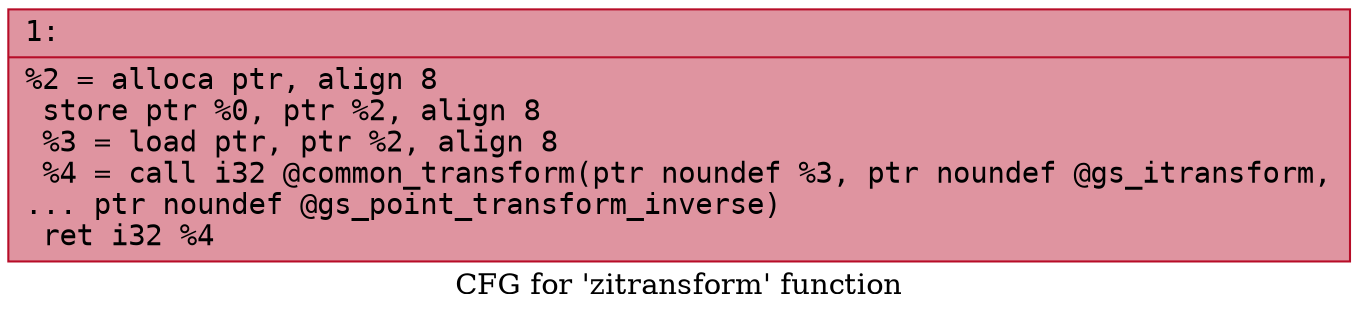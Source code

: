 digraph "CFG for 'zitransform' function" {
	label="CFG for 'zitransform' function";

	Node0x600001bd2a30 [shape=record,color="#b70d28ff", style=filled, fillcolor="#b70d2870" fontname="Courier",label="{1:\l|  %2 = alloca ptr, align 8\l  store ptr %0, ptr %2, align 8\l  %3 = load ptr, ptr %2, align 8\l  %4 = call i32 @common_transform(ptr noundef %3, ptr noundef @gs_itransform,\l... ptr noundef @gs_point_transform_inverse)\l  ret i32 %4\l}"];
}
